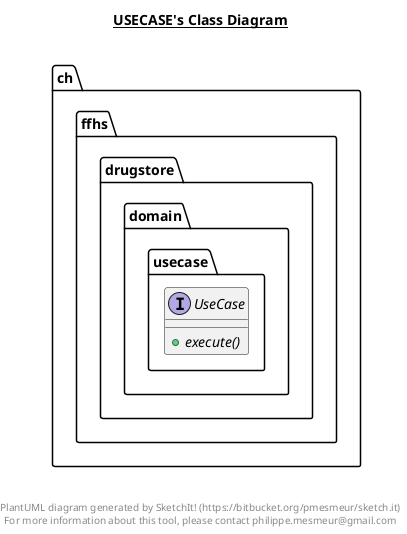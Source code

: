 @startuml

title __USECASE's Class Diagram__\n

  namespace ch.ffhs.drugstore {
    namespace domain.usecase {
      interface ch.ffhs.drugstore.domain.usecase.UseCase {
          {abstract} + execute()
      }
    }
  }
  



right footer


PlantUML diagram generated by SketchIt! (https://bitbucket.org/pmesmeur/sketch.it)
For more information about this tool, please contact philippe.mesmeur@gmail.com
endfooter

@enduml
